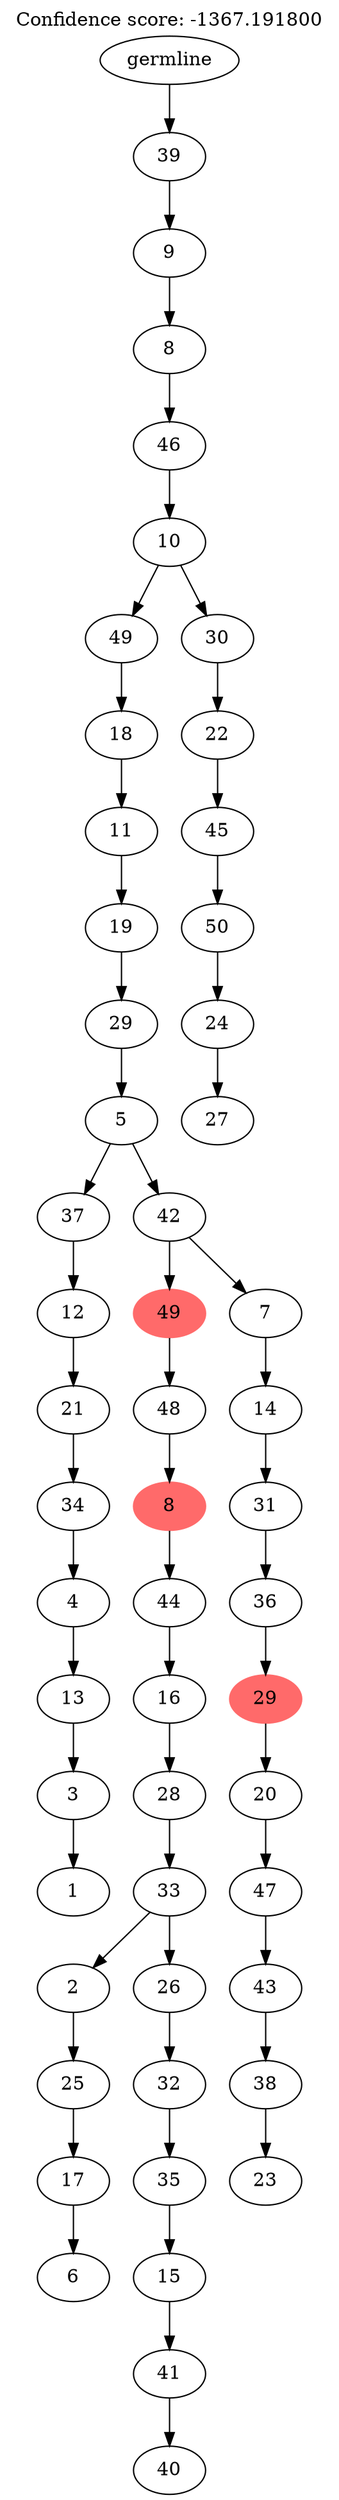 digraph g {
	"52" -> "53";
	"53" [label="1"];
	"51" -> "52";
	"52" [label="3"];
	"50" -> "51";
	"51" [label="13"];
	"49" -> "50";
	"50" [label="4"];
	"48" -> "49";
	"49" [label="34"];
	"47" -> "48";
	"48" [label="21"];
	"46" -> "47";
	"47" [label="12"];
	"44" -> "45";
	"45" [label="6"];
	"43" -> "44";
	"44" [label="17"];
	"42" -> "43";
	"43" [label="25"];
	"40" -> "41";
	"41" [label="40"];
	"39" -> "40";
	"40" [label="41"];
	"38" -> "39";
	"39" [label="15"];
	"37" -> "38";
	"38" [label="35"];
	"36" -> "37";
	"37" [label="32"];
	"35" -> "36";
	"36" [label="26"];
	"35" -> "42";
	"42" [label="2"];
	"34" -> "35";
	"35" [label="33"];
	"33" -> "34";
	"34" [label="28"];
	"32" -> "33";
	"33" [label="16"];
	"31" -> "32";
	"32" [label="44"];
	"30" -> "31";
	"31" [color=indianred1, style=filled, label="8"];
	"29" -> "30";
	"30" [label="48"];
	"27" -> "28";
	"28" [label="23"];
	"26" -> "27";
	"27" [label="38"];
	"25" -> "26";
	"26" [label="43"];
	"24" -> "25";
	"25" [label="47"];
	"23" -> "24";
	"24" [label="20"];
	"22" -> "23";
	"23" [color=indianred1, style=filled, label="29"];
	"21" -> "22";
	"22" [label="36"];
	"20" -> "21";
	"21" [label="31"];
	"19" -> "20";
	"20" [label="14"];
	"18" -> "19";
	"19" [label="7"];
	"18" -> "29";
	"29" [color=indianred1, style=filled, label="49"];
	"17" -> "18";
	"18" [label="42"];
	"17" -> "46";
	"46" [label="37"];
	"16" -> "17";
	"17" [label="5"];
	"15" -> "16";
	"16" [label="29"];
	"14" -> "15";
	"15" [label="19"];
	"13" -> "14";
	"14" [label="11"];
	"12" -> "13";
	"13" [label="18"];
	"10" -> "11";
	"11" [label="27"];
	"9" -> "10";
	"10" [label="24"];
	"8" -> "9";
	"9" [label="50"];
	"7" -> "8";
	"8" [label="45"];
	"6" -> "7";
	"7" [label="22"];
	"5" -> "6";
	"6" [label="30"];
	"5" -> "12";
	"12" [label="49"];
	"4" -> "5";
	"5" [label="10"];
	"3" -> "4";
	"4" [label="46"];
	"2" -> "3";
	"3" [label="8"];
	"1" -> "2";
	"2" [label="9"];
	"0" -> "1";
	"1" [label="39"];
	"0" [label="germline"];
	labelloc="t";
	label="Confidence score: -1367.191800";
}
